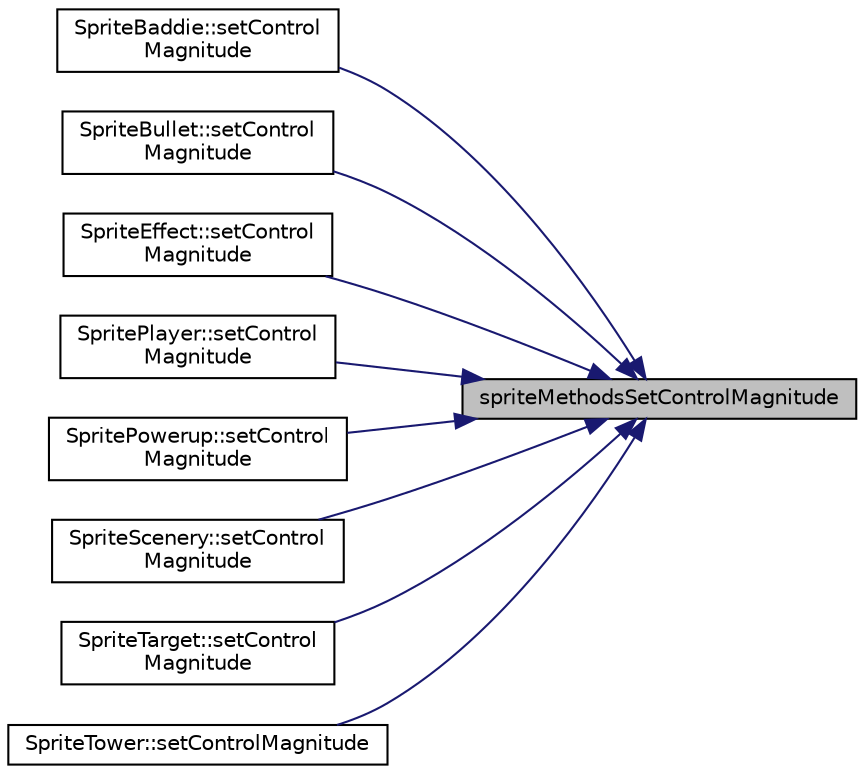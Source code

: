digraph "spriteMethodsSetControlMagnitude"
{
 // LATEX_PDF_SIZE
  edge [fontname="Helvetica",fontsize="10",labelfontname="Helvetica",labelfontsize="10"];
  node [fontname="Helvetica",fontsize="10",shape=record];
  rankdir="RL";
  Node1 [label="spriteMethodsSetControlMagnitude",height=0.2,width=0.4,color="black", fillcolor="grey75", style="filled", fontcolor="black",tooltip=" "];
  Node1 -> Node2 [dir="back",color="midnightblue",fontsize="10",style="solid",fontname="Helvetica"];
  Node2 [label="SpriteBaddie::setControl\lMagnitude",height=0.2,width=0.4,color="black", fillcolor="white", style="filled",URL="$class_sprite_baddie.html#a9e530d7f46869eeeb83978835b8abddd",tooltip=" "];
  Node1 -> Node3 [dir="back",color="midnightblue",fontsize="10",style="solid",fontname="Helvetica"];
  Node3 [label="SpriteBullet::setControl\lMagnitude",height=0.2,width=0.4,color="black", fillcolor="white", style="filled",URL="$class_sprite_bullet.html#a640c24f1292fe52a5f43c6970c2679b9",tooltip=" "];
  Node1 -> Node4 [dir="back",color="midnightblue",fontsize="10",style="solid",fontname="Helvetica"];
  Node4 [label="SpriteEffect::setControl\lMagnitude",height=0.2,width=0.4,color="black", fillcolor="white", style="filled",URL="$class_sprite_effect.html#aca673aa2e18be714599be8c1d32584ce",tooltip=" "];
  Node1 -> Node5 [dir="back",color="midnightblue",fontsize="10",style="solid",fontname="Helvetica"];
  Node5 [label="SpritePlayer::setControl\lMagnitude",height=0.2,width=0.4,color="black", fillcolor="white", style="filled",URL="$class_sprite_player.html#a6862fd487bcffa5860503f45134ff09f",tooltip=" "];
  Node1 -> Node6 [dir="back",color="midnightblue",fontsize="10",style="solid",fontname="Helvetica"];
  Node6 [label="SpritePowerup::setControl\lMagnitude",height=0.2,width=0.4,color="black", fillcolor="white", style="filled",URL="$class_sprite_powerup.html#a7a1b712edf62b41219eab4c0dc127786",tooltip=" "];
  Node1 -> Node7 [dir="back",color="midnightblue",fontsize="10",style="solid",fontname="Helvetica"];
  Node7 [label="SpriteScenery::setControl\lMagnitude",height=0.2,width=0.4,color="black", fillcolor="white", style="filled",URL="$class_sprite_scenery.html#a9b042aef7b355a4430fb067babc52ec7",tooltip=" "];
  Node1 -> Node8 [dir="back",color="midnightblue",fontsize="10",style="solid",fontname="Helvetica"];
  Node8 [label="SpriteTarget::setControl\lMagnitude",height=0.2,width=0.4,color="black", fillcolor="white", style="filled",URL="$class_sprite_target.html#afec4f82b0b1c405f3dc595008f1a070a",tooltip=" "];
  Node1 -> Node9 [dir="back",color="midnightblue",fontsize="10",style="solid",fontname="Helvetica"];
  Node9 [label="SpriteTower::setControlMagnitude",height=0.2,width=0.4,color="black", fillcolor="white", style="filled",URL="$class_sprite_tower.html#a9d22402df64dda778adb0d928dd1ff8b",tooltip=" "];
}
